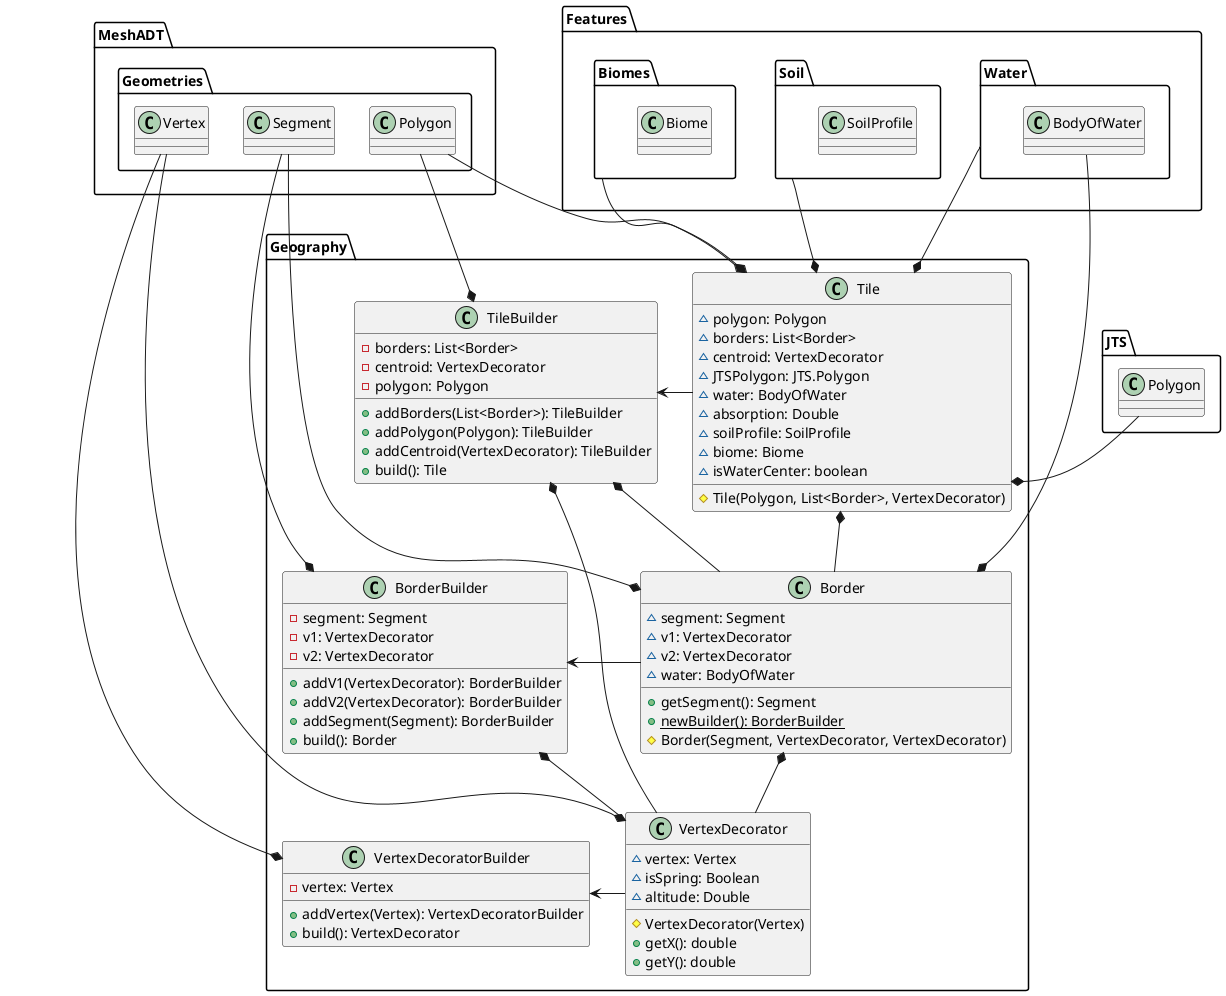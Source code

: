@startuml

package Geography {

  class Border {
    ~segment: Segment
    ~v1: VertexDecorator
    ~v2: VertexDecorator
    ~water: BodyOfWater

    +getSegment(): Segment
    +{static} newBuilder(): BorderBuilder
    #Border(Segment, VertexDecorator, VertexDecorator)
  }
  class BorderBuilder {
    -segment: Segment
    -v1: VertexDecorator
    -v2: VertexDecorator
    +addV1(VertexDecorator): BorderBuilder
    +addV2(VertexDecorator): BorderBuilder
    +addSegment(Segment): BorderBuilder
    +build(): Border
  }
  class Tile {
    ~polygon: Polygon
    ~borders: List<Border>
    ~centroid: VertexDecorator
    ~JTSPolygon: JTS.Polygon
    ~water: BodyOfWater
    ~absorption: Double
    ~soilProfile: SoilProfile
    ~biome: Biome
    ~isWaterCenter: boolean
    #Tile(Polygon, List<Border>, VertexDecorator)
  }
  class TileBuilder {
    -borders: List<Border>
    -centroid: VertexDecorator
    -polygon: Polygon
    +addBorders(List<Border>): TileBuilder
    +addPolygon(Polygon): TileBuilder
    +addCentroid(VertexDecorator): TileBuilder
    +build(): Tile
  }
  class VertexDecorator {
    ~vertex: Vertex
    ~isSpring: Boolean
    ~altitude: Double
    #VertexDecorator(Vertex)
    +getX(): double
    +getY(): double
  }
  class VertexDecoratorBuilder {
    -vertex: Vertex
    +addVertex(Vertex): VertexDecoratorBuilder
    +build(): VertexDecorator
  }

}

package MeshADT {

  class Geometries.Segment
  class Geometries.Polygon
  class Geometries.Vertex

}

package Geography {

  class Border
  class Tile
  class VertexDecorator

}

package Features {

  class Water.BodyOfWater
  class Soil.SoilProfile
  class Biomes.Biome

}

package JTS {

  class Polygon

}

Tile *-up- MeshADT.Geometries.Polygon
Tile *-down- Border
Tile *-right- JTS.Polygon
Tile *-up- Features.Biomes
Tile *-up- Features.Soil
Tile *-up- Features.Water
Tile -left-> TileBuilder

TileBuilder *-down- Border
TileBuilder *-down- VertexDecorator
TileBuilder *-up- MeshADT.Geometries.Polygon

Border *-up- MeshADT.Geometries.Segment
Border *-down- Geography.VertexDecorator
Border *-up- Features.Water.BodyOfWater
Border -left-> BorderBuilder

BorderBuilder *-up- MeshADT.Geometries.Segment
BorderBuilder *-down- Geography.VertexDecorator

VertexDecorator *-up- MeshADT.Geometries.Vertex
VertexDecorator -left-> VertexDecoratorBuilder

VertexDecoratorBuilder *-up- MeshADT.Geometries.Vertex


@enduml